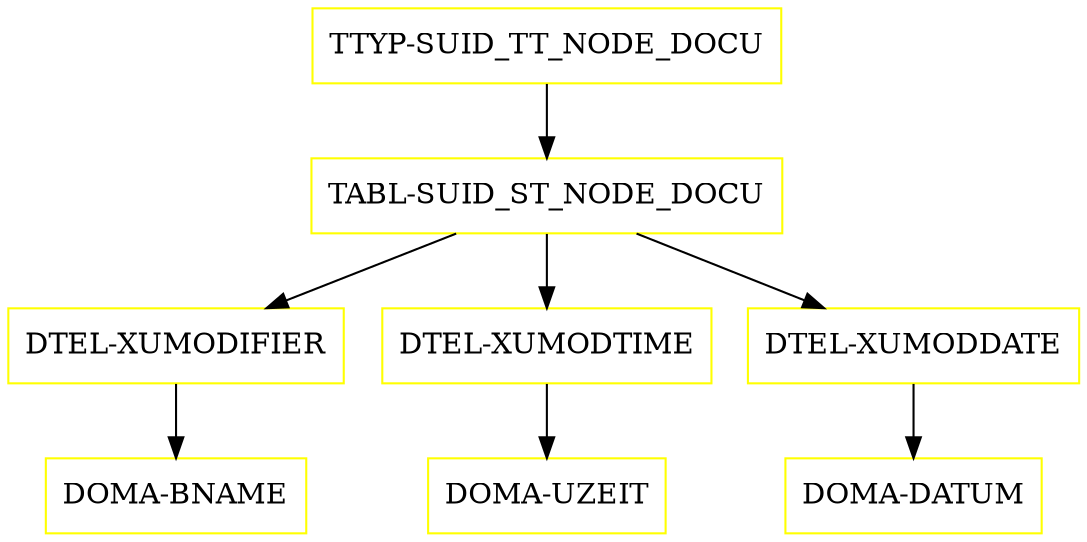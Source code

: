 digraph G {
  "TTYP-SUID_TT_NODE_DOCU" [shape=box,color=yellow];
  "TABL-SUID_ST_NODE_DOCU" [shape=box,color=yellow,URL="./TABL_SUID_ST_NODE_DOCU.html"];
  "DTEL-XUMODIFIER" [shape=box,color=yellow,URL="./DTEL_XUMODIFIER.html"];
  "DOMA-BNAME" [shape=box,color=yellow,URL="./DOMA_BNAME.html"];
  "DTEL-XUMODTIME" [shape=box,color=yellow,URL="./DTEL_XUMODTIME.html"];
  "DOMA-UZEIT" [shape=box,color=yellow,URL="./DOMA_UZEIT.html"];
  "DTEL-XUMODDATE" [shape=box,color=yellow,URL="./DTEL_XUMODDATE.html"];
  "DOMA-DATUM" [shape=box,color=yellow,URL="./DOMA_DATUM.html"];
  "TTYP-SUID_TT_NODE_DOCU" -> "TABL-SUID_ST_NODE_DOCU";
  "TABL-SUID_ST_NODE_DOCU" -> "DTEL-XUMODDATE";
  "TABL-SUID_ST_NODE_DOCU" -> "DTEL-XUMODTIME";
  "TABL-SUID_ST_NODE_DOCU" -> "DTEL-XUMODIFIER";
  "DTEL-XUMODIFIER" -> "DOMA-BNAME";
  "DTEL-XUMODTIME" -> "DOMA-UZEIT";
  "DTEL-XUMODDATE" -> "DOMA-DATUM";
}
